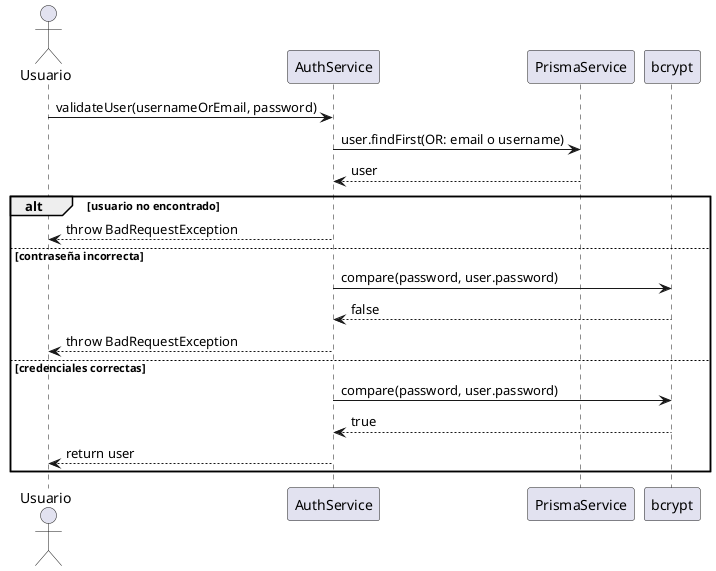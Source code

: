 @startuml
actor Usuario
participant AuthService
participant PrismaService as Prisma
participant bcrypt

Usuario -> AuthService : validateUser(usernameOrEmail, password)
AuthService -> Prisma : user.findFirst(OR: email o username)
Prisma --> AuthService : user
alt usuario no encontrado
  AuthService --> Usuario : throw BadRequestException
else contraseña incorrecta
  AuthService -> bcrypt : compare(password, user.password)
  bcrypt --> AuthService : false
  AuthService --> Usuario : throw BadRequestException
else credenciales correctas
  AuthService -> bcrypt : compare(password, user.password)
  bcrypt --> AuthService : true
  AuthService --> Usuario : return user
end
@enduml

